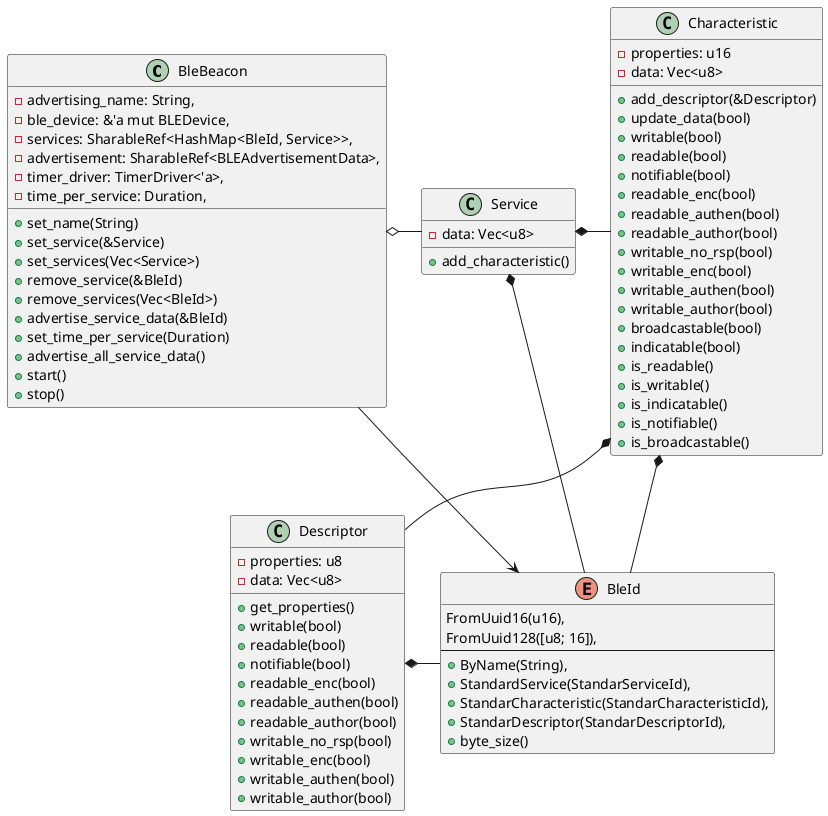 @startuml Ble Beacon

class BleBeacon{
    - advertising_name: String,
    - ble_device: &'a mut BLEDevice,
    - services: SharableRef<HashMap<BleId, Service>>,
    - advertisement: SharableRef<BLEAdvertisementData>,
    - timer_driver: TimerDriver<'a>,
    - time_per_service: Duration,
    + set_name(String)
    + set_service(&Service)
    + set_services(Vec<Service>)
    + remove_service(&BleId)
    + remove_services(Vec<BleId>)
    + advertise_service_data(&BleId)
    + set_time_per_service(Duration)
    + advertise_all_service_data()
    + start()
    + stop()
}

enum BleId {
    FromUuid16(u16),
    FromUuid128([u8; 16]),
    --
    + ByName(String),
    + StandardService(StandarServiceId),
    + StandarCharacteristic(StandarCharacteristicId),
    + StandarDescriptor(StandarDescriptorId),
    + byte_size()
}

class Service {
    - data: Vec<u8>
    + add_characteristic()
    
} 

class Characteristic{
    - properties: u16
    - data: Vec<u8>
    + add_descriptor(&Descriptor)
    + update_data(bool)
    + writable(bool)
    + readable(bool)
    + notifiable(bool)
    + readable_enc(bool)
    + readable_authen(bool)
    + readable_author(bool)
    + writable_no_rsp(bool)
    + writable_enc(bool)
    + writable_authen(bool)
    + writable_author(bool)
    + broadcastable(bool)
    + indicatable(bool)
    + is_readable()
    + is_writable()
    + is_indicatable()
    + is_notifiable()
    + is_broadcastable()
}

class Descriptor{
    - properties: u8
    - data: Vec<u8>
    + get_properties()
    + writable(bool)
    + readable(bool)
    + notifiable(bool)
    + readable_enc(bool)
    + readable_authen(bool)
    + readable_author(bool)
    + writable_no_rsp(bool)
    + writable_enc(bool)
    + writable_authen(bool)
    + writable_author(bool)
}

BleBeacon -> BleId
BleBeacon o- Service
Service *- Characteristic
Service *-- BleId
Characteristic *- Descriptor
Characteristic *-- BleId
Descriptor *- BleId
@enduml